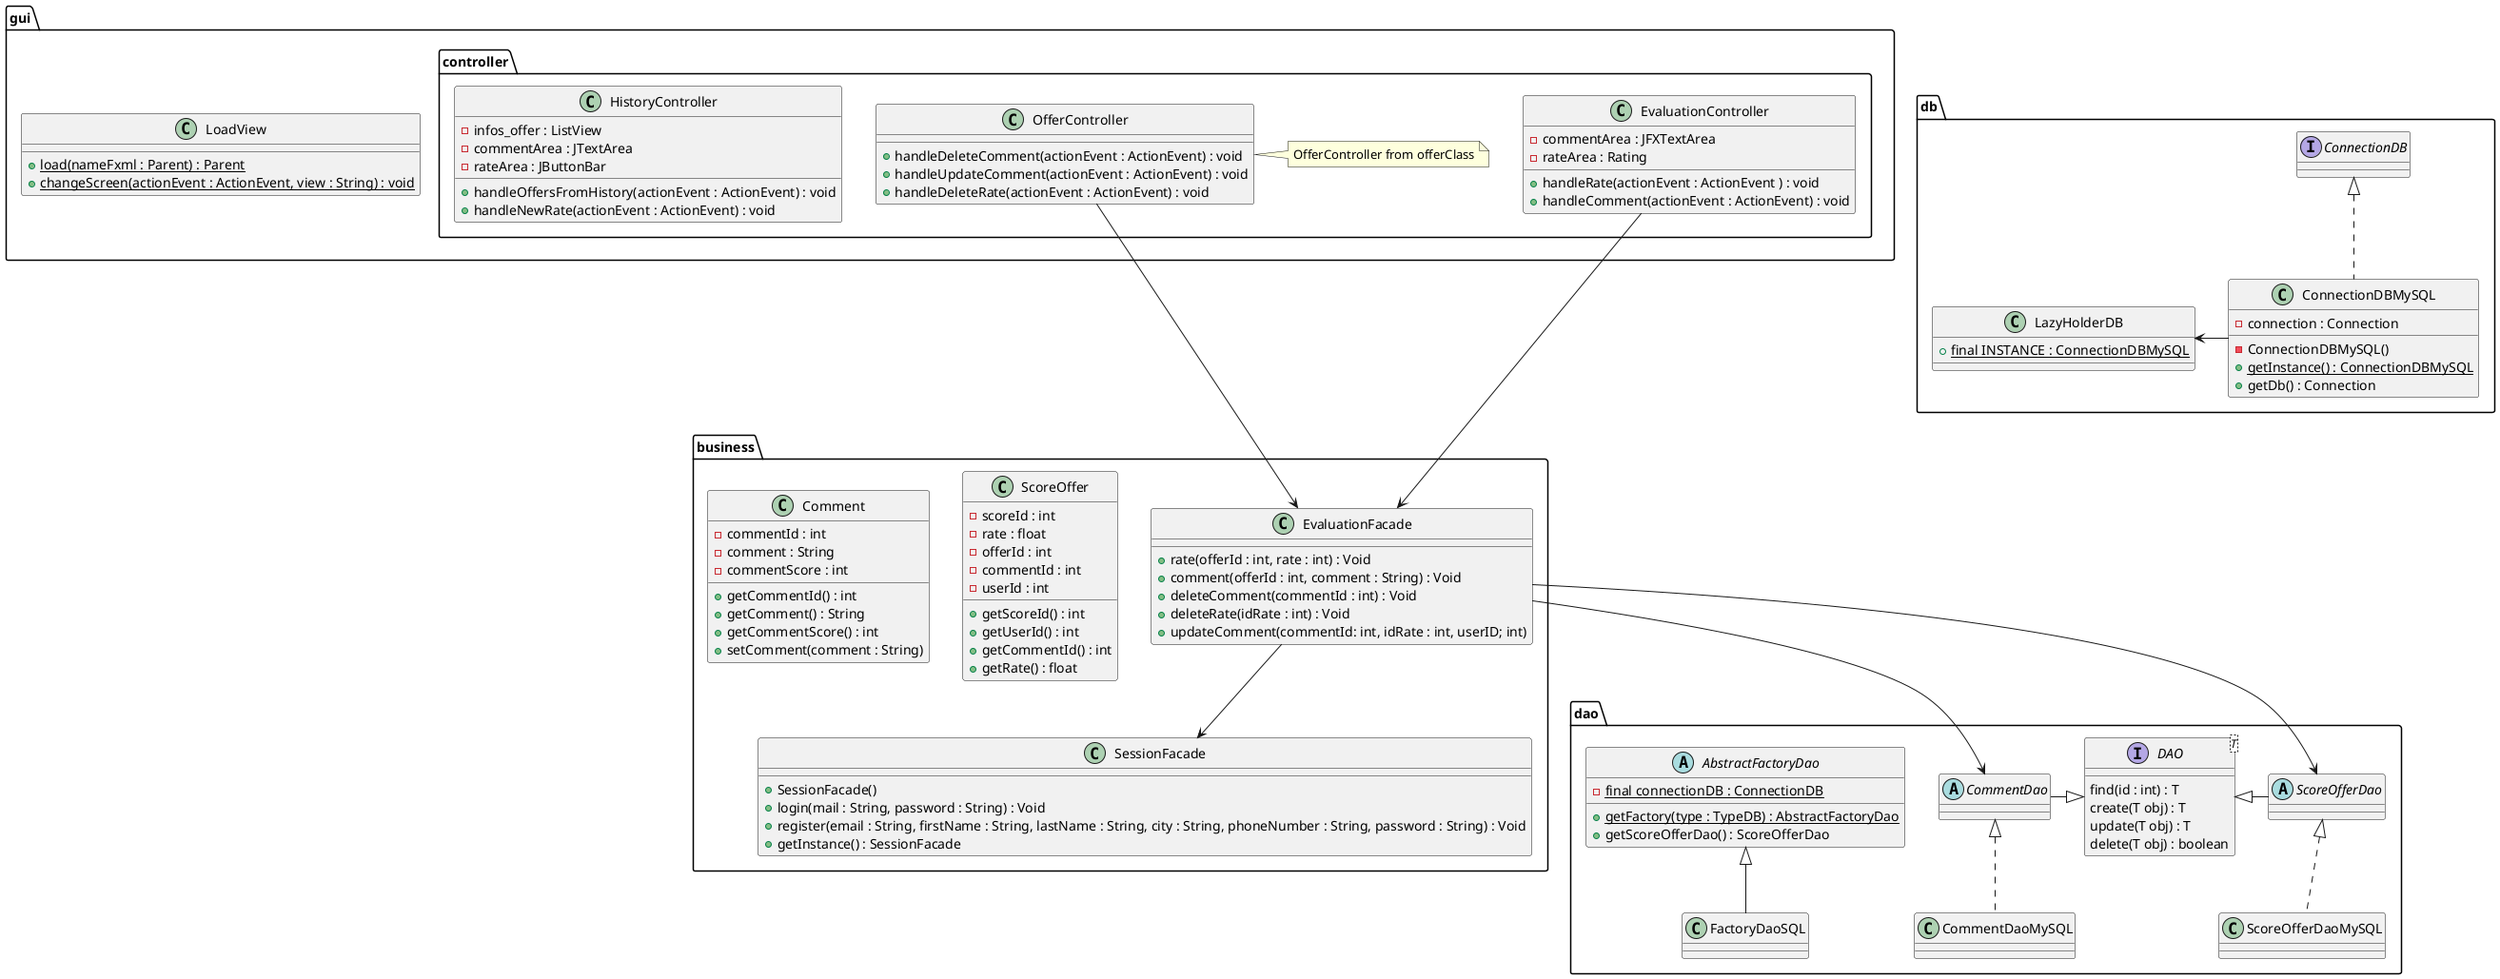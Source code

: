 @startuml

package dao {


    abstract ScoreOfferDao{
    }
    class ScoreOfferDaoMySQL
    abstract CommentDao{
    }
    class CommentDaoMySQL

    AbstractFactoryDao <|-- FactoryDaoSQL
    ScoreOfferDao <|.. ScoreOfferDaoMySQL
    CommentDao <|.. CommentDaoMySQL

    interface DAO<T>{
        find(id : int) : T
        create(T obj) : T
        update(T obj) : T
        delete(T obj) : boolean
    }

    abstract AbstractFactoryDao{
        - {static} final connectionDB : ConnectionDB
        + {static} getFactory(type : TypeDB) : AbstractFactoryDao
        + getScoreOfferDao() : ScoreOfferDao
    }

    class FactoryDaoSQL{
    }

    DAO <|- ScoreOfferDao
    DAO <|-left CommentDao
}
package db{
    class ConnectionDBMySQL{
        - connection : Connection
        - ConnectionDBMySQL()
        + {static} getInstance() : ConnectionDBMySQL
        + getDb() : Connection
    }

    class LazyHolderDB{
        + {static} final INSTANCE : ConnectionDBMySQL
    }
    interface ConnectionDB
    ConnectionDBMySQL -Left-> LazyHolderDB
    ConnectionDBMySQL .up.|> ConnectionDB

}
package business{
    class SessionFacade{
        + SessionFacade()
        + login(mail : String, password : String) : Void
        + register(email : String, firstName : String, lastName : String, city : String, phoneNumber : String, password : String) : Void
        + getInstance() : SessionFacade
    }

    class EvaluationFacade{
        + rate(offerId : int, rate : int) : Void
        + comment(offerId : int, comment : String) : Void
        + deleteComment(commentId : int) : Void
        + deleteRate(idRate : int) : Void
        + updateComment(commentId: int, idRate : int, userID; int)
    }
    class ScoreOffer{
        - scoreId : int
        - rate : float
        - offerId : int
        - commentId : int
        - userId : int
        + getScoreId() : int
        + getUserId() : int
        + getCommentId() : int
        + getRate() : float
    }

    class Comment{
    - commentId : int
    - comment : String
    - commentScore : int
    + getCommentId() : int
    + getComment() : String
    + getCommentScore() : int
    + setComment(comment : String)
    }
}

package gui{

    class LoadView{
        + {static} load(nameFxml : Parent) : Parent
        + {static} changeScreen(actionEvent : ActionEvent, view : String) : void
    }

    package controller{

        class EvaluationController{
            - commentArea : JFXTextArea
            - rateArea : Rating

            + handleRate(actionEvent : ActionEvent ) : void
            + handleComment(actionEvent : ActionEvent) : void

        }
        class HistoryController{
            - infos_offer : ListView
            - commentArea : JTextArea
            - rateArea : JButtonBar
            + handleOffersFromHistory(actionEvent : ActionEvent) : void
            + handleNewRate(actionEvent : ActionEvent) : void

        }
        class OfferController{
            + handleDeleteComment(actionEvent : ActionEvent) : void
            + handleUpdateComment(actionEvent : ActionEvent) : void
            + handleDeleteRate(actionEvent : ActionEvent) : void

        }
        note right : OfferController from offerClass

    }
}

EvaluationFacade <--Up- EvaluationController
EvaluationFacade <--Up- OfferController
EvaluationFacade --> SessionFacade
EvaluationFacade --> CommentDao
EvaluationFacade --> ScoreOfferDao



@enduml